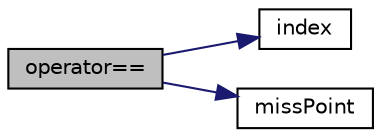 digraph "operator=="
{
  bgcolor="transparent";
  edge [fontname="Helvetica",fontsize="10",labelfontname="Helvetica",labelfontsize="10"];
  node [fontname="Helvetica",fontsize="10",shape=record];
  rankdir="LR";
  Node1 [label="operator==",height=0.2,width=0.4,color="black", fillcolor="grey75", style="filled" fontcolor="black"];
  Node1 -> Node2 [color="midnightblue",fontsize="10",style="solid",fontname="Helvetica"];
  Node2 [label="index",height=0.2,width=0.4,color="black",URL="$classFoam_1_1PointIndexHit.html#a7d1e8acadb27bd2b4e61457d47b71b6f",tooltip="Return index. "];
  Node1 -> Node3 [color="midnightblue",fontsize="10",style="solid",fontname="Helvetica"];
  Node3 [label="missPoint",height=0.2,width=0.4,color="black",URL="$classFoam_1_1PointIndexHit.html#afd573313da8eac9d8e6c3064ba18ea8f",tooltip="Return miss point. "];
}

